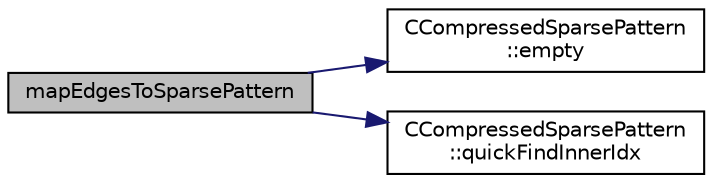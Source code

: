 digraph "mapEdgesToSparsePattern"
{
 // LATEX_PDF_SIZE
  edge [fontname="Helvetica",fontsize="10",labelfontname="Helvetica",labelfontsize="10"];
  node [fontname="Helvetica",fontsize="10",shape=record];
  rankdir="LR";
  Node1 [label="mapEdgesToSparsePattern",height=0.2,width=0.4,color="black", fillcolor="grey75", style="filled", fontcolor="black",tooltip="Build a lookup table of the absolute positions of the non zero entries of a compressed sparse pattern..."];
  Node1 -> Node2 [color="midnightblue",fontsize="10",style="solid",fontname="Helvetica"];
  Node2 [label="CCompressedSparsePattern\l::empty",height=0.2,width=0.4,color="black", fillcolor="white", style="filled",URL="$classCCompressedSparsePattern.html#a1e38e3a6aba12be3be4804b1c132721d",tooltip=" "];
  Node1 -> Node3 [color="midnightblue",fontsize="10",style="solid",fontname="Helvetica"];
  Node3 [label="CCompressedSparsePattern\l::quickFindInnerIdx",height=0.2,width=0.4,color="black", fillcolor="white", style="filled",URL="$classCCompressedSparsePattern.html#aca14bb64c38544df7dfda725fc71d29a",tooltip=" "];
}
